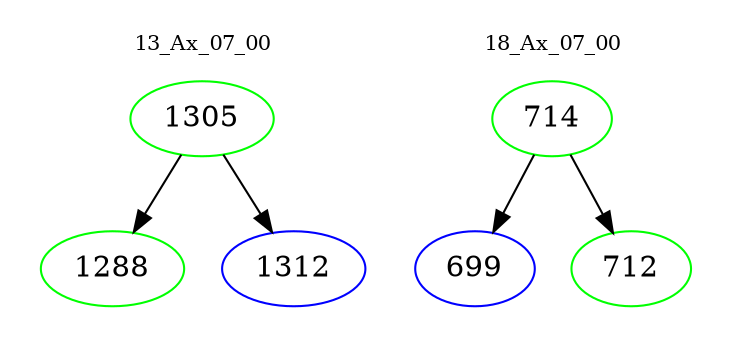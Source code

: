 digraph{
subgraph cluster_0 {
color = white
label = "13_Ax_07_00";
fontsize=10;
T0_1305 [label="1305", color="green"]
T0_1305 -> T0_1288 [color="black"]
T0_1288 [label="1288", color="green"]
T0_1305 -> T0_1312 [color="black"]
T0_1312 [label="1312", color="blue"]
}
subgraph cluster_1 {
color = white
label = "18_Ax_07_00";
fontsize=10;
T1_714 [label="714", color="green"]
T1_714 -> T1_699 [color="black"]
T1_699 [label="699", color="blue"]
T1_714 -> T1_712 [color="black"]
T1_712 [label="712", color="green"]
}
}

